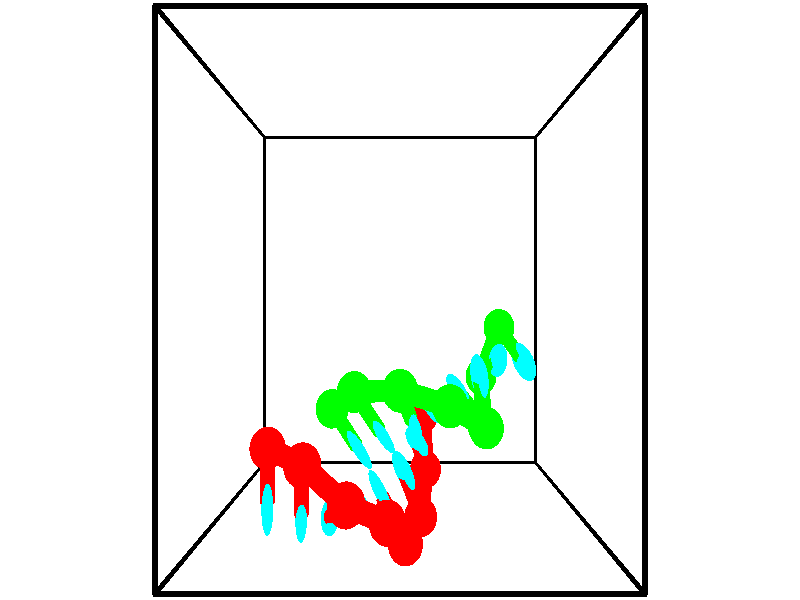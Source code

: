 // switches for output
#declare DRAW_BASES = 1; // possible values are 0, 1; only relevant for DNA ribbons
#declare DRAW_BASES_TYPE = 3; // possible values are 1, 2, 3; only relevant for DNA ribbons
#declare DRAW_FOG = 0; // set to 1 to enable fog

#include "colors.inc"

#include "transforms.inc"
background { rgb <1, 1, 1>}

#default {
   normal{
       ripples 0.25
       frequency 0.20
       turbulence 0.2
       lambda 5
   }
	finish {
		phong 0.1
		phong_size 40.
	}
}

// original window dimensions: 1024x640


// camera settings

camera {
	sky <-0, 1, 0>
	up <-0, 1, 0>
	right 1.6 * <1, 0, 0>
	location <2.5, 2.5, 11.1562>
	look_at <2.5, 2.5, 2.5>
	direction <0, 0, -8.6562>
	angle 67.0682
}


# declare cpy_camera_pos = <2.5, 2.5, 11.1562>;
# if (DRAW_FOG = 1)
fog {
	fog_type 2
	up vnormalize(cpy_camera_pos)
	color rgbt<1,1,1,0.3>
	distance 1e-5
	fog_alt 3e-3
	fog_offset 4
}
# end


// LIGHTS

# declare lum = 6;
global_settings {
	ambient_light rgb lum * <0.05, 0.05, 0.05>
	max_trace_level 15
}# declare cpy_direct_light_amount = 0.25;
light_source
{	1000 * <-1, -1, 1>,
	rgb lum * cpy_direct_light_amount
	parallel
}

light_source
{	1000 * <1, 1, -1>,
	rgb lum * cpy_direct_light_amount
	parallel
}

// strand 0

// nucleotide -1

// particle -1
sphere {
	<0.620837, 0.748145, 2.591041> 0.250000
	pigment { color rgbt <1,0,0,0> }
	no_shadow
}
cylinder {
	<0.657593, 0.390701, 2.766777>,  <0.679646, 0.176235, 2.872218>, 0.100000
	pigment { color rgbt <1,0,0,0> }
	no_shadow
}
cylinder {
	<0.657593, 0.390701, 2.766777>,  <0.620837, 0.748145, 2.591041>, 0.100000
	pigment { color rgbt <1,0,0,0> }
	no_shadow
}

// particle -1
sphere {
	<0.657593, 0.390701, 2.766777> 0.100000
	pigment { color rgbt <1,0,0,0> }
	no_shadow
}
sphere {
	0, 1
	scale<0.080000,0.200000,0.300000>
	matrix <0.974008, -0.011074, -0.226242,
		0.207037, 0.448709, 0.869365,
		0.091889, -0.893609, 0.439339,
		0.685160, 0.122618, 2.898579>
	pigment { color rgbt <0,1,1,0> }
	no_shadow
}
cylinder {
	<1.207860, 0.675693, 3.170401>,  <0.620837, 0.748145, 2.591041>, 0.130000
	pigment { color rgbt <1,0,0,0> }
	no_shadow
}

// nucleotide -1

// particle -1
sphere {
	<1.207860, 0.675693, 3.170401> 0.250000
	pigment { color rgbt <1,0,0,0> }
	no_shadow
}
cylinder {
	<1.177029, 0.301254, 3.033123>,  <1.158530, 0.076591, 2.950756>, 0.100000
	pigment { color rgbt <1,0,0,0> }
	no_shadow
}
cylinder {
	<1.177029, 0.301254, 3.033123>,  <1.207860, 0.675693, 3.170401>, 0.100000
	pigment { color rgbt <1,0,0,0> }
	no_shadow
}

// particle -1
sphere {
	<1.177029, 0.301254, 3.033123> 0.100000
	pigment { color rgbt <1,0,0,0> }
	no_shadow
}
sphere {
	0, 1
	scale<0.080000,0.200000,0.300000>
	matrix <0.983847, -0.015630, -0.178331,
		0.161571, -0.351397, 0.922180,
		-0.077079, -0.936096, -0.343195,
		1.153905, 0.020425, 2.930164>
	pigment { color rgbt <0,1,1,0> }
	no_shadow
}
cylinder {
	<1.801417, 0.283048, 3.333259>,  <1.207860, 0.675693, 3.170401>, 0.130000
	pigment { color rgbt <1,0,0,0> }
	no_shadow
}

// nucleotide -1

// particle -1
sphere {
	<1.801417, 0.283048, 3.333259> 0.250000
	pigment { color rgbt <1,0,0,0> }
	no_shadow
}
cylinder {
	<1.640179, 0.107590, 3.011986>,  <1.543436, 0.002315, 2.819222>, 0.100000
	pigment { color rgbt <1,0,0,0> }
	no_shadow
}
cylinder {
	<1.640179, 0.107590, 3.011986>,  <1.801417, 0.283048, 3.333259>, 0.100000
	pigment { color rgbt <1,0,0,0> }
	no_shadow
}

// particle -1
sphere {
	<1.640179, 0.107590, 3.011986> 0.100000
	pigment { color rgbt <1,0,0,0> }
	no_shadow
}
sphere {
	0, 1
	scale<0.080000,0.200000,0.300000>
	matrix <0.898640, -0.023730, -0.438044,
		0.173087, -0.898346, 0.403750,
		-0.403096, -0.438646, -0.803183,
		1.519250, -0.024004, 2.771031>
	pigment { color rgbt <0,1,1,0> }
	no_shadow
}
cylinder {
	<2.334961, 0.031835, 3.140407>,  <1.801417, 0.283048, 3.333259>, 0.130000
	pigment { color rgbt <1,0,0,0> }
	no_shadow
}

// nucleotide -1

// particle -1
sphere {
	<2.334961, 0.031835, 3.140407> 0.250000
	pigment { color rgbt <1,0,0,0> }
	no_shadow
}
cylinder {
	<2.085850, 0.052979, 2.828163>,  <1.936383, 0.065665, 2.640817>, 0.100000
	pigment { color rgbt <1,0,0,0> }
	no_shadow
}
cylinder {
	<2.085850, 0.052979, 2.828163>,  <2.334961, 0.031835, 3.140407>, 0.100000
	pigment { color rgbt <1,0,0,0> }
	no_shadow
}

// particle -1
sphere {
	<2.085850, 0.052979, 2.828163> 0.100000
	pigment { color rgbt <1,0,0,0> }
	no_shadow
}
sphere {
	0, 1
	scale<0.080000,0.200000,0.300000>
	matrix <0.765701, 0.246198, -0.594213,
		0.160774, -0.967777, -0.193803,
		-0.622780, 0.052861, -0.780609,
		1.899016, 0.068836, 2.593980>
	pigment { color rgbt <0,1,1,0> }
	no_shadow
}
cylinder {
	<2.576715, -0.388593, 2.579598>,  <2.334961, 0.031835, 3.140407>, 0.130000
	pigment { color rgbt <1,0,0,0> }
	no_shadow
}

// nucleotide -1

// particle -1
sphere {
	<2.576715, -0.388593, 2.579598> 0.250000
	pigment { color rgbt <1,0,0,0> }
	no_shadow
}
cylinder {
	<2.367229, -0.064560, 2.474155>,  <2.241538, 0.129860, 2.410890>, 0.100000
	pigment { color rgbt <1,0,0,0> }
	no_shadow
}
cylinder {
	<2.367229, -0.064560, 2.474155>,  <2.576715, -0.388593, 2.579598>, 0.100000
	pigment { color rgbt <1,0,0,0> }
	no_shadow
}

// particle -1
sphere {
	<2.367229, -0.064560, 2.474155> 0.100000
	pigment { color rgbt <1,0,0,0> }
	no_shadow
}
sphere {
	0, 1
	scale<0.080000,0.200000,0.300000>
	matrix <0.843832, 0.450831, -0.291030,
		-0.116917, -0.374855, -0.919682,
		-0.523715, 0.810083, -0.263605,
		2.210115, 0.178465, 2.395074>
	pigment { color rgbt <0,1,1,0> }
	no_shadow
}
cylinder {
	<2.816595, -0.267871, 1.904709>,  <2.576715, -0.388593, 2.579598>, 0.130000
	pigment { color rgbt <1,0,0,0> }
	no_shadow
}

// nucleotide -1

// particle -1
sphere {
	<2.816595, -0.267871, 1.904709> 0.250000
	pigment { color rgbt <1,0,0,0> }
	no_shadow
}
cylinder {
	<2.665581, 0.087189, 2.010197>,  <2.574972, 0.300224, 2.073489>, 0.100000
	pigment { color rgbt <1,0,0,0> }
	no_shadow
}
cylinder {
	<2.665581, 0.087189, 2.010197>,  <2.816595, -0.267871, 1.904709>, 0.100000
	pigment { color rgbt <1,0,0,0> }
	no_shadow
}

// particle -1
sphere {
	<2.665581, 0.087189, 2.010197> 0.100000
	pigment { color rgbt <1,0,0,0> }
	no_shadow
}
sphere {
	0, 1
	scale<0.080000,0.200000,0.300000>
	matrix <0.710375, 0.460319, -0.532422,
		-0.593998, -0.013669, -0.804350,
		-0.377535, 0.887648, 0.263719,
		2.552320, 0.353483, 2.089312>
	pigment { color rgbt <0,1,1,0> }
	no_shadow
}
cylinder {
	<2.914399, 0.209212, 1.348462>,  <2.816595, -0.267871, 1.904709>, 0.130000
	pigment { color rgbt <1,0,0,0> }
	no_shadow
}

// nucleotide -1

// particle -1
sphere {
	<2.914399, 0.209212, 1.348462> 0.250000
	pigment { color rgbt <1,0,0,0> }
	no_shadow
}
cylinder {
	<2.826672, 0.474686, 1.634518>,  <2.774035, 0.633970, 1.806151>, 0.100000
	pigment { color rgbt <1,0,0,0> }
	no_shadow
}
cylinder {
	<2.826672, 0.474686, 1.634518>,  <2.914399, 0.209212, 1.348462>, 0.100000
	pigment { color rgbt <1,0,0,0> }
	no_shadow
}

// particle -1
sphere {
	<2.826672, 0.474686, 1.634518> 0.100000
	pigment { color rgbt <1,0,0,0> }
	no_shadow
}
sphere {
	0, 1
	scale<0.080000,0.200000,0.300000>
	matrix <0.569982, 0.682052, -0.458176,
		-0.791845, 0.307129, -0.527875,
		-0.219320, 0.663684, 0.715138,
		2.760876, 0.673791, 1.849059>
	pigment { color rgbt <0,1,1,0> }
	no_shadow
}
cylinder {
	<2.900874, 0.884138, 0.929550>,  <2.914399, 0.209212, 1.348462>, 0.130000
	pigment { color rgbt <1,0,0,0> }
	no_shadow
}

// nucleotide -1

// particle -1
sphere {
	<2.900874, 0.884138, 0.929550> 0.250000
	pigment { color rgbt <1,0,0,0> }
	no_shadow
}
cylinder {
	<2.969879, 0.971390, 1.313770>,  <3.011282, 1.023741, 1.544303>, 0.100000
	pigment { color rgbt <1,0,0,0> }
	no_shadow
}
cylinder {
	<2.969879, 0.971390, 1.313770>,  <2.900874, 0.884138, 0.929550>, 0.100000
	pigment { color rgbt <1,0,0,0> }
	no_shadow
}

// particle -1
sphere {
	<2.969879, 0.971390, 1.313770> 0.100000
	pigment { color rgbt <1,0,0,0> }
	no_shadow
}
sphere {
	0, 1
	scale<0.080000,0.200000,0.300000>
	matrix <0.737099, 0.618282, -0.272785,
		-0.653394, 0.755080, -0.054122,
		0.172512, 0.218129, 0.960552,
		3.021633, 1.036829, 1.601936>
	pigment { color rgbt <0,1,1,0> }
	no_shadow
}
// strand 1

// nucleotide -1

// particle -1
sphere {
	<4.124476, 2.126364, 1.244248> 0.250000
	pigment { color rgbt <0,1,0,0> }
	no_shadow
}
cylinder {
	<4.301632, 1.878830, 1.503754>,  <4.407926, 1.730310, 1.659457>, 0.100000
	pigment { color rgbt <0,1,0,0> }
	no_shadow
}
cylinder {
	<4.301632, 1.878830, 1.503754>,  <4.124476, 2.126364, 1.244248>, 0.100000
	pigment { color rgbt <0,1,0,0> }
	no_shadow
}

// particle -1
sphere {
	<4.301632, 1.878830, 1.503754> 0.100000
	pigment { color rgbt <0,1,0,0> }
	no_shadow
}
sphere {
	0, 1
	scale<0.080000,0.200000,0.300000>
	matrix <-0.862903, -0.097763, 0.495823,
		-0.243407, -0.779414, -0.577293,
		0.442889, -0.618835, 0.648763,
		4.434499, 1.693180, 1.698383>
	pigment { color rgbt <0,1,1,0> }
	no_shadow
}
cylinder {
	<3.832103, 1.445549, 1.210850>,  <4.124476, 2.126364, 1.244248>, 0.130000
	pigment { color rgbt <0,1,0,0> }
	no_shadow
}

// nucleotide -1

// particle -1
sphere {
	<3.832103, 1.445549, 1.210850> 0.250000
	pigment { color rgbt <0,1,0,0> }
	no_shadow
}
cylinder {
	<3.934273, 1.602982, 1.564087>,  <3.995575, 1.697441, 1.776029>, 0.100000
	pigment { color rgbt <0,1,0,0> }
	no_shadow
}
cylinder {
	<3.934273, 1.602982, 1.564087>,  <3.832103, 1.445549, 1.210850>, 0.100000
	pigment { color rgbt <0,1,0,0> }
	no_shadow
}

// particle -1
sphere {
	<3.934273, 1.602982, 1.564087> 0.100000
	pigment { color rgbt <0,1,0,0> }
	no_shadow
}
sphere {
	0, 1
	scale<0.080000,0.200000,0.300000>
	matrix <-0.954120, -0.045000, 0.296025,
		0.156249, -0.918187, 0.364031,
		0.255424, 0.393583, 0.883091,
		4.010900, 1.721056, 1.829015>
	pigment { color rgbt <0,1,1,0> }
	no_shadow
}
cylinder {
	<3.810086, 0.850583, 1.762607>,  <3.832103, 1.445549, 1.210850>, 0.130000
	pigment { color rgbt <0,1,0,0> }
	no_shadow
}

// nucleotide -1

// particle -1
sphere {
	<3.810086, 0.850583, 1.762607> 0.250000
	pigment { color rgbt <0,1,0,0> }
	no_shadow
}
cylinder {
	<3.754143, 1.234360, 1.860512>,  <3.720577, 1.464626, 1.919255>, 0.100000
	pigment { color rgbt <0,1,0,0> }
	no_shadow
}
cylinder {
	<3.754143, 1.234360, 1.860512>,  <3.810086, 0.850583, 1.762607>, 0.100000
	pigment { color rgbt <0,1,0,0> }
	no_shadow
}

// particle -1
sphere {
	<3.754143, 1.234360, 1.860512> 0.100000
	pigment { color rgbt <0,1,0,0> }
	no_shadow
}
sphere {
	0, 1
	scale<0.080000,0.200000,0.300000>
	matrix <-0.852285, -0.242476, 0.463483,
		0.504035, -0.143786, 0.851631,
		-0.139858, 0.959443, 0.244763,
		3.712185, 1.522193, 1.933941>
	pigment { color rgbt <0,1,1,0> }
	no_shadow
}
cylinder {
	<3.729680, 0.979381, 2.542367>,  <3.810086, 0.850583, 1.762607>, 0.130000
	pigment { color rgbt <0,1,0,0> }
	no_shadow
}

// nucleotide -1

// particle -1
sphere {
	<3.729680, 0.979381, 2.542367> 0.250000
	pigment { color rgbt <0,1,0,0> }
	no_shadow
}
cylinder {
	<3.528564, 1.188354, 2.266899>,  <3.407895, 1.313739, 2.101618>, 0.100000
	pigment { color rgbt <0,1,0,0> }
	no_shadow
}
cylinder {
	<3.528564, 1.188354, 2.266899>,  <3.729680, 0.979381, 2.542367>, 0.100000
	pigment { color rgbt <0,1,0,0> }
	no_shadow
}

// particle -1
sphere {
	<3.528564, 1.188354, 2.266899> 0.100000
	pigment { color rgbt <0,1,0,0> }
	no_shadow
}
sphere {
	0, 1
	scale<0.080000,0.200000,0.300000>
	matrix <-0.860449, -0.378663, 0.340942,
		-0.082654, 0.763987, 0.639916,
		-0.502788, 0.522435, -0.688670,
		3.377728, 1.345085, 2.060298>
	pigment { color rgbt <0,1,1,0> }
	no_shadow
}
cylinder {
	<3.189389, 1.284094, 2.861048>,  <3.729680, 0.979381, 2.542367>, 0.130000
	pigment { color rgbt <0,1,0,0> }
	no_shadow
}

// nucleotide -1

// particle -1
sphere {
	<3.189389, 1.284094, 2.861048> 0.250000
	pigment { color rgbt <0,1,0,0> }
	no_shadow
}
cylinder {
	<3.132212, 1.209274, 2.472290>,  <3.097906, 1.164382, 2.239035>, 0.100000
	pigment { color rgbt <0,1,0,0> }
	no_shadow
}
cylinder {
	<3.132212, 1.209274, 2.472290>,  <3.189389, 1.284094, 2.861048>, 0.100000
	pigment { color rgbt <0,1,0,0> }
	no_shadow
}

// particle -1
sphere {
	<3.132212, 1.209274, 2.472290> 0.100000
	pigment { color rgbt <0,1,0,0> }
	no_shadow
}
sphere {
	0, 1
	scale<0.080000,0.200000,0.300000>
	matrix <-0.872709, -0.439370, 0.212915,
		-0.466848, 0.878616, -0.100436,
		-0.142942, -0.187050, -0.971895,
		3.089329, 1.153159, 2.180722>
	pigment { color rgbt <0,1,1,0> }
	no_shadow
}
cylinder {
	<2.500484, 1.454899, 2.805882>,  <3.189389, 1.284094, 2.861048>, 0.130000
	pigment { color rgbt <0,1,0,0> }
	no_shadow
}

// nucleotide -1

// particle -1
sphere {
	<2.500484, 1.454899, 2.805882> 0.250000
	pigment { color rgbt <0,1,0,0> }
	no_shadow
}
cylinder {
	<2.598234, 1.206085, 2.508331>,  <2.656885, 1.056797, 2.329801>, 0.100000
	pigment { color rgbt <0,1,0,0> }
	no_shadow
}
cylinder {
	<2.598234, 1.206085, 2.508331>,  <2.500484, 1.454899, 2.805882>, 0.100000
	pigment { color rgbt <0,1,0,0> }
	no_shadow
}

// particle -1
sphere {
	<2.598234, 1.206085, 2.508331> 0.100000
	pigment { color rgbt <0,1,0,0> }
	no_shadow
}
sphere {
	0, 1
	scale<0.080000,0.200000,0.300000>
	matrix <-0.788165, -0.574299, 0.221306,
		-0.564867, 0.532212, -0.630615,
		0.244380, -0.622038, -0.743874,
		2.671547, 1.019475, 2.285168>
	pigment { color rgbt <0,1,1,0> }
	no_shadow
}
cylinder {
	<1.839631, 1.394434, 2.450769>,  <2.500484, 1.454899, 2.805882>, 0.130000
	pigment { color rgbt <0,1,0,0> }
	no_shadow
}

// nucleotide -1

// particle -1
sphere {
	<1.839631, 1.394434, 2.450769> 0.250000
	pigment { color rgbt <0,1,0,0> }
	no_shadow
}
cylinder {
	<2.065756, 1.082001, 2.344688>,  <2.201431, 0.894541, 2.281040>, 0.100000
	pigment { color rgbt <0,1,0,0> }
	no_shadow
}
cylinder {
	<2.065756, 1.082001, 2.344688>,  <1.839631, 1.394434, 2.450769>, 0.100000
	pigment { color rgbt <0,1,0,0> }
	no_shadow
}

// particle -1
sphere {
	<2.065756, 1.082001, 2.344688> 0.100000
	pigment { color rgbt <0,1,0,0> }
	no_shadow
}
sphere {
	0, 1
	scale<0.080000,0.200000,0.300000>
	matrix <-0.773437, -0.613674, 0.158740,
		-0.286737, 0.115380, -0.951036,
		0.565311, -0.781083, -0.265202,
		2.235349, 0.847676, 2.265128>
	pigment { color rgbt <0,1,1,0> }
	no_shadow
}
cylinder {
	<1.463137, 1.113818, 1.918302>,  <1.839631, 1.394434, 2.450769>, 0.130000
	pigment { color rgbt <0,1,0,0> }
	no_shadow
}

// nucleotide -1

// particle -1
sphere {
	<1.463137, 1.113818, 1.918302> 0.250000
	pigment { color rgbt <0,1,0,0> }
	no_shadow
}
cylinder {
	<1.708359, 0.854019, 2.098221>,  <1.855492, 0.698140, 2.206172>, 0.100000
	pigment { color rgbt <0,1,0,0> }
	no_shadow
}
cylinder {
	<1.708359, 0.854019, 2.098221>,  <1.463137, 1.113818, 1.918302>, 0.100000
	pigment { color rgbt <0,1,0,0> }
	no_shadow
}

// particle -1
sphere {
	<1.708359, 0.854019, 2.098221> 0.100000
	pigment { color rgbt <0,1,0,0> }
	no_shadow
}
sphere {
	0, 1
	scale<0.080000,0.200000,0.300000>
	matrix <-0.781045, -0.583925, 0.221358,
		0.118876, -0.487017, -0.865265,
		0.613055, -0.649497, 0.449797,
		1.892275, 0.659170, 2.233160>
	pigment { color rgbt <0,1,1,0> }
	no_shadow
}
// box output
cylinder {
	<0.000000, 0.000000, 0.000000>,  <5.000000, 0.000000, 0.000000>, 0.025000
	pigment { color rgbt <0,0,0,0> }
	no_shadow
}
cylinder {
	<0.000000, 0.000000, 0.000000>,  <0.000000, 5.000000, 0.000000>, 0.025000
	pigment { color rgbt <0,0,0,0> }
	no_shadow
}
cylinder {
	<0.000000, 0.000000, 0.000000>,  <0.000000, 0.000000, 5.000000>, 0.025000
	pigment { color rgbt <0,0,0,0> }
	no_shadow
}
cylinder {
	<5.000000, 5.000000, 5.000000>,  <0.000000, 5.000000, 5.000000>, 0.025000
	pigment { color rgbt <0,0,0,0> }
	no_shadow
}
cylinder {
	<5.000000, 5.000000, 5.000000>,  <5.000000, 0.000000, 5.000000>, 0.025000
	pigment { color rgbt <0,0,0,0> }
	no_shadow
}
cylinder {
	<5.000000, 5.000000, 5.000000>,  <5.000000, 5.000000, 0.000000>, 0.025000
	pigment { color rgbt <0,0,0,0> }
	no_shadow
}
cylinder {
	<0.000000, 0.000000, 5.000000>,  <0.000000, 5.000000, 5.000000>, 0.025000
	pigment { color rgbt <0,0,0,0> }
	no_shadow
}
cylinder {
	<0.000000, 0.000000, 5.000000>,  <5.000000, 0.000000, 5.000000>, 0.025000
	pigment { color rgbt <0,0,0,0> }
	no_shadow
}
cylinder {
	<5.000000, 5.000000, 0.000000>,  <0.000000, 5.000000, 0.000000>, 0.025000
	pigment { color rgbt <0,0,0,0> }
	no_shadow
}
cylinder {
	<5.000000, 5.000000, 0.000000>,  <5.000000, 0.000000, 0.000000>, 0.025000
	pigment { color rgbt <0,0,0,0> }
	no_shadow
}
cylinder {
	<5.000000, 0.000000, 5.000000>,  <5.000000, 0.000000, 0.000000>, 0.025000
	pigment { color rgbt <0,0,0,0> }
	no_shadow
}
cylinder {
	<0.000000, 5.000000, 0.000000>,  <0.000000, 5.000000, 5.000000>, 0.025000
	pigment { color rgbt <0,0,0,0> }
	no_shadow
}
// end of box output
